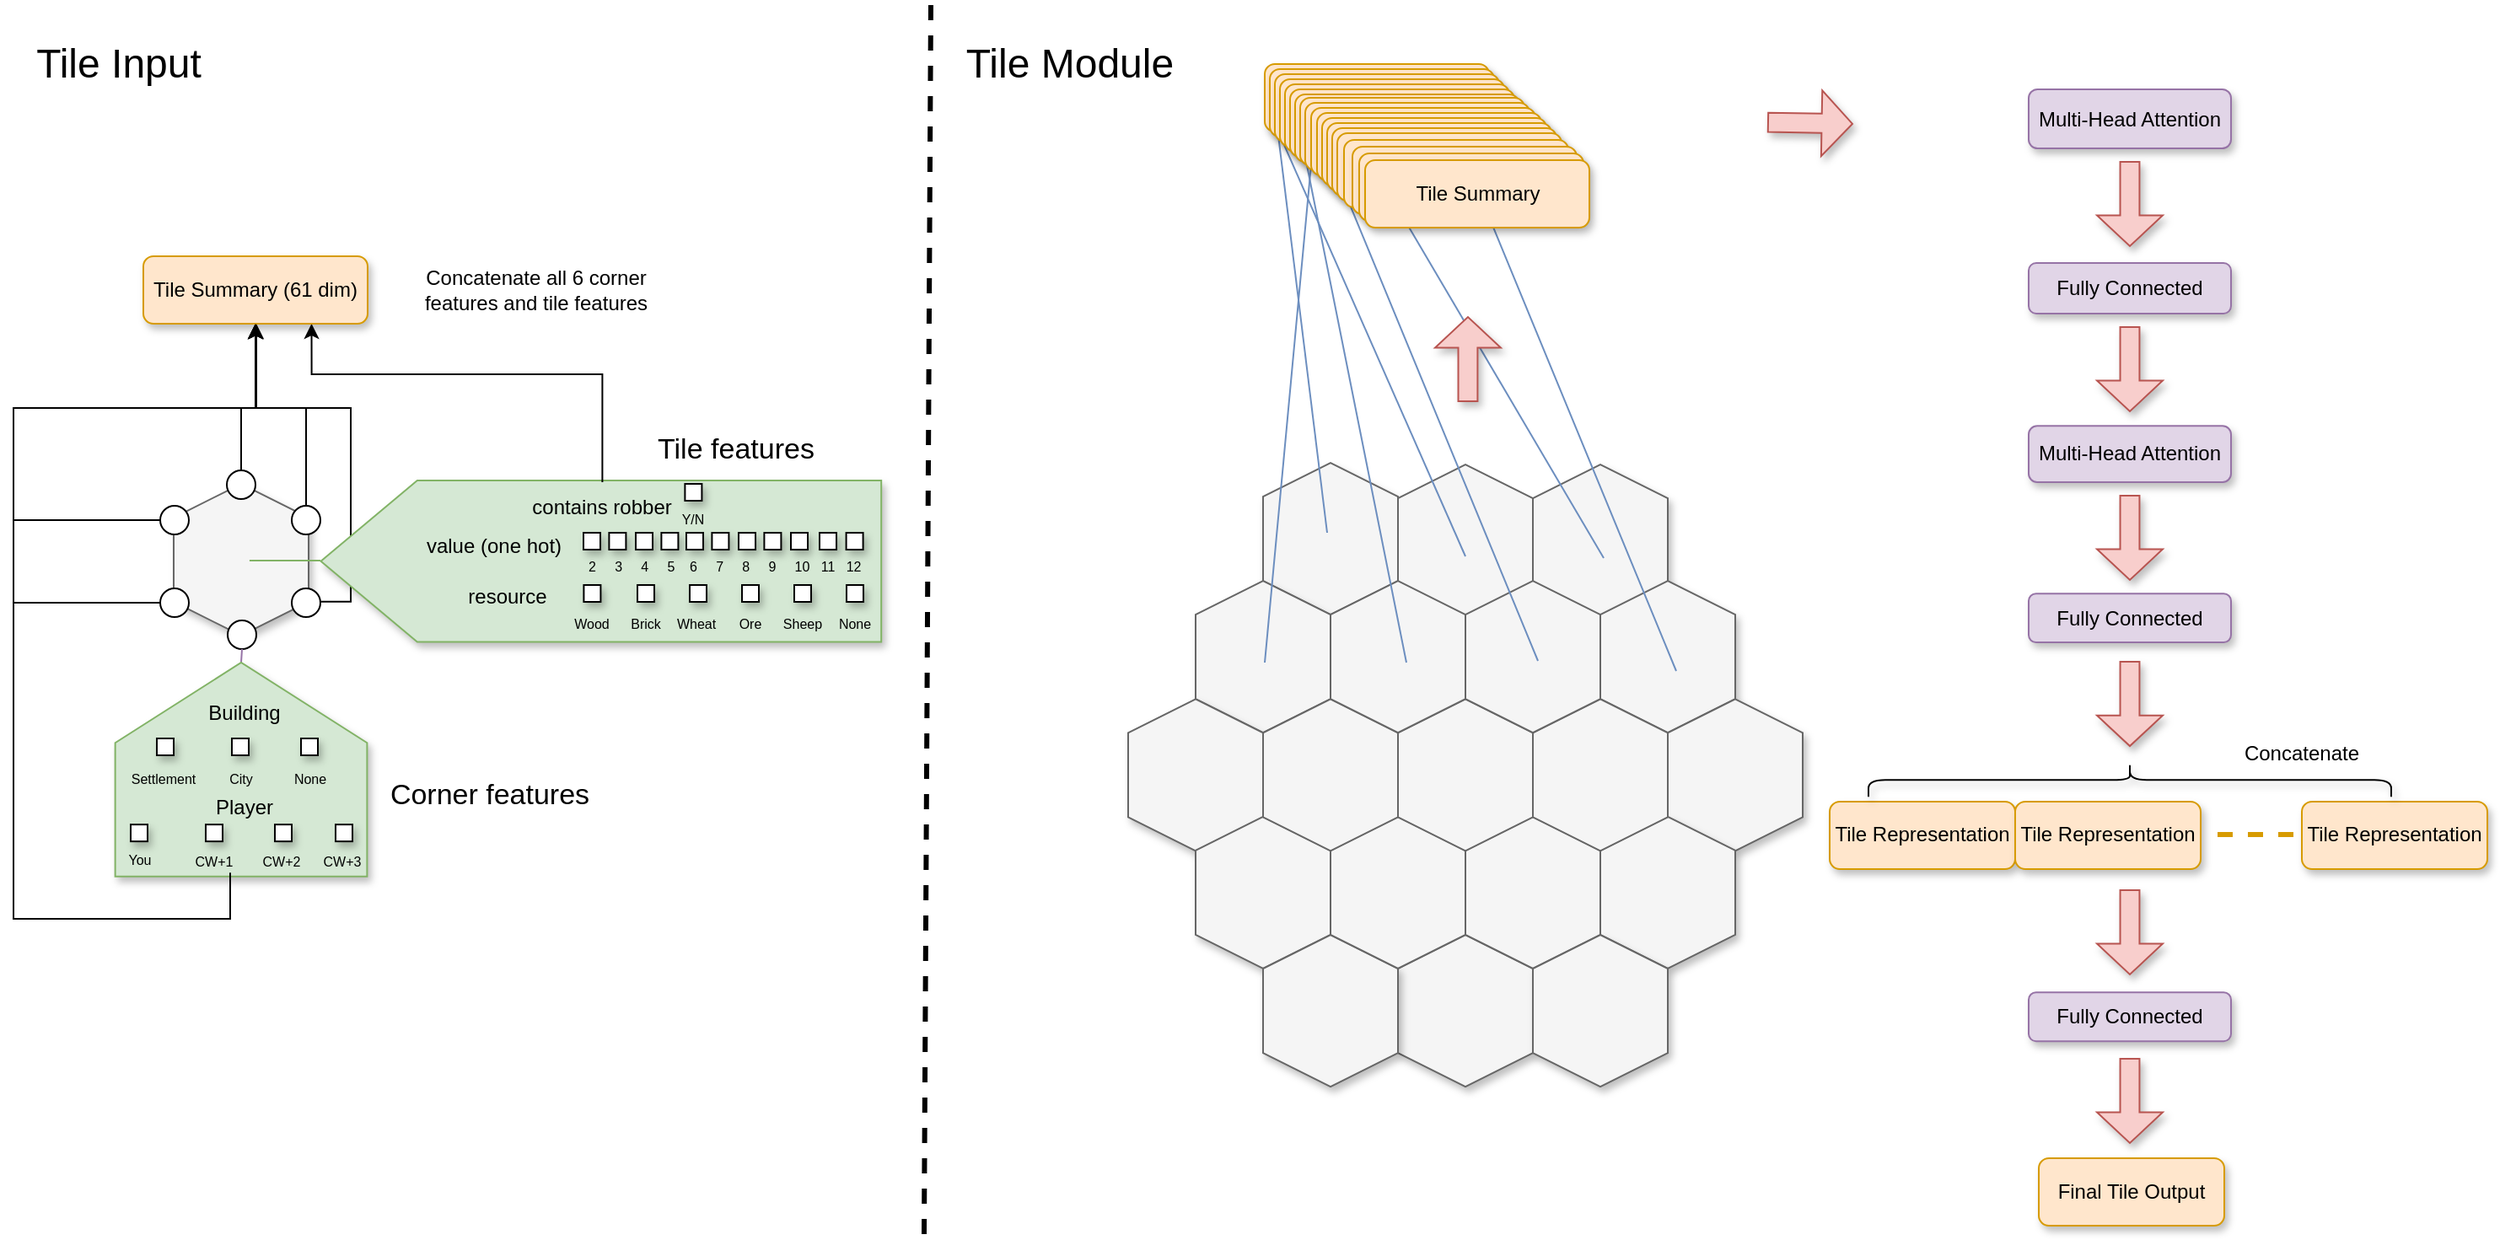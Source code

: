 <mxfile version="16.4.5" type="device"><diagram id="VR2XBW6jJdY6xLSePRTx" name="Page-1"><mxGraphModel dx="1350" dy="764" grid="1" gridSize="10" guides="1" tooltips="1" connect="1" arrows="1" fold="1" page="1" pageScale="1" pageWidth="827" pageHeight="1169" math="0" shadow="0"><root><mxCell id="0"/><mxCell id="1" parent="0"/><mxCell id="i-aapN_4ZWT7nM9p_vC6-92" value="" style="shape=hexagon;perimeter=hexagonPerimeter2;whiteSpace=wrap;html=1;fixedSize=1;rotation=90;shadow=1;fillColor=#f5f5f5;strokeColor=#666666;fontColor=#333333;" parent="1" vertex="1"><mxGeometry x="1056" y="318.57" width="90" height="80" as="geometry"/></mxCell><mxCell id="i-aapN_4ZWT7nM9p_vC6-94" value="" style="shape=hexagon;perimeter=hexagonPerimeter2;whiteSpace=wrap;html=1;fixedSize=1;rotation=90;shadow=1;fillColor=#f5f5f5;strokeColor=#666666;fontColor=#333333;" parent="1" vertex="1"><mxGeometry x="1096" y="387.57" width="90" height="80" as="geometry"/></mxCell><mxCell id="LSWhNXk4m3ExkzfVgyS7-8" value="" style="endArrow=none;html=1;rounded=0;entryX=0;entryY=0.75;entryDx=0;entryDy=0;fillColor=#dae8fc;strokeColor=#6c8ebf;" parent="1" edge="1"><mxGeometry width="50" height="50" relative="1" as="geometry"><mxPoint x="1146.0" y="436" as="sourcePoint"/><mxPoint x="1030.99" y="157" as="targetPoint"/></mxGeometry></mxCell><mxCell id="i-aapN_4ZWT7nM9p_vC6-90" value="" style="shape=hexagon;perimeter=hexagonPerimeter2;whiteSpace=wrap;html=1;fixedSize=1;rotation=90;shadow=1;fillColor=#f5f5f5;strokeColor=#666666;fontColor=#333333;" parent="1" vertex="1"><mxGeometry x="896" y="317.57" width="90" height="80" as="geometry"/></mxCell><mxCell id="i-aapN_4ZWT7nM9p_vC6-88" value="" style="shape=hexagon;perimeter=hexagonPerimeter2;whiteSpace=wrap;html=1;fixedSize=1;rotation=90;shadow=1;fillColor=#f5f5f5;strokeColor=#666666;fontColor=#333333;" parent="1" vertex="1"><mxGeometry x="856" y="387.57" width="90" height="80" as="geometry"/></mxCell><mxCell id="LSWhNXk4m3ExkzfVgyS7-5" value="" style="endArrow=none;html=1;rounded=0;entryX=0.004;entryY=0.7;entryDx=0;entryDy=0;fillColor=#dae8fc;strokeColor=#6c8ebf;entryPerimeter=0;" parent="1" target="i-aapN_4ZWT7nM9p_vC6-118" edge="1"><mxGeometry width="50" height="50" relative="1" as="geometry"><mxPoint x="902" y="431" as="sourcePoint"/><mxPoint x="778.987" y="222" as="targetPoint"/></mxGeometry></mxCell><mxCell id="i-aapN_4ZWT7nM9p_vC6-99" value="" style="shape=hexagon;perimeter=hexagonPerimeter2;whiteSpace=wrap;html=1;fixedSize=1;rotation=90;shadow=1;fillColor=#f5f5f5;strokeColor=#666666;fontColor=#333333;" parent="1" vertex="1"><mxGeometry x="816" y="457.64" width="90" height="80" as="geometry"/></mxCell><mxCell id="i-aapN_4ZWT7nM9p_vC6-102" value="" style="shape=hexagon;perimeter=hexagonPerimeter2;whiteSpace=wrap;html=1;fixedSize=1;rotation=90;shadow=1;fillColor=#f5f5f5;strokeColor=#666666;fontColor=#333333;" parent="1" vertex="1"><mxGeometry x="856" y="527.48" width="90" height="80" as="geometry"/></mxCell><mxCell id="i-aapN_4ZWT7nM9p_vC6-98" value="" style="shape=hexagon;perimeter=hexagonPerimeter2;whiteSpace=wrap;html=1;fixedSize=1;rotation=90;shadow=1;fillColor=#f5f5f5;strokeColor=#666666;fontColor=#333333;" parent="1" vertex="1"><mxGeometry x="1136" y="457.64" width="90" height="80" as="geometry"/></mxCell><mxCell id="i-aapN_4ZWT7nM9p_vC6-105" value="" style="shape=hexagon;perimeter=hexagonPerimeter2;whiteSpace=wrap;html=1;fixedSize=1;rotation=90;shadow=1;fillColor=#f5f5f5;strokeColor=#666666;fontColor=#333333;" parent="1" vertex="1"><mxGeometry x="976" y="597.57" width="90" height="80" as="geometry"/></mxCell><mxCell id="i-aapN_4ZWT7nM9p_vC6-104" value="" style="shape=hexagon;perimeter=hexagonPerimeter2;whiteSpace=wrap;html=1;fixedSize=1;rotation=90;shadow=1;fillColor=#f5f5f5;strokeColor=#666666;fontColor=#333333;" parent="1" vertex="1"><mxGeometry x="896" y="597.57" width="90" height="80" as="geometry"/></mxCell><mxCell id="i-aapN_4ZWT7nM9p_vC6-91" value="" style="shape=hexagon;perimeter=hexagonPerimeter2;whiteSpace=wrap;html=1;fixedSize=1;rotation=90;shadow=0;fillColor=#f5f5f5;strokeColor=#666666;fontColor=#333333;" parent="1" vertex="1"><mxGeometry x="976" y="318.57" width="90" height="80" as="geometry"/></mxCell><mxCell id="LSWhNXk4m3ExkzfVgyS7-4" value="" style="endArrow=none;html=1;rounded=0;entryX=0.139;entryY=0.675;entryDx=0;entryDy=0;fillColor=#dae8fc;strokeColor=#6c8ebf;entryPerimeter=0;" parent="1" target="i-aapN_4ZWT7nM9p_vC6-107" edge="1"><mxGeometry width="50" height="50" relative="1" as="geometry"><mxPoint x="1103" y="369" as="sourcePoint"/><mxPoint x="1072" y="117" as="targetPoint"/></mxGeometry></mxCell><mxCell id="i-aapN_4ZWT7nM9p_vC6-100" value="" style="shape=hexagon;perimeter=hexagonPerimeter2;whiteSpace=wrap;html=1;fixedSize=1;rotation=90;shadow=1;fillColor=#f5f5f5;strokeColor=#666666;fontColor=#333333;" parent="1" vertex="1"><mxGeometry x="1096" y="527.48" width="90" height="80" as="geometry"/></mxCell><mxCell id="i-aapN_4ZWT7nM9p_vC6-101" value="" style="shape=hexagon;perimeter=hexagonPerimeter2;whiteSpace=wrap;html=1;fixedSize=1;rotation=90;shadow=0;fillColor=#f5f5f5;strokeColor=#666666;fontColor=#333333;" parent="1" vertex="1"><mxGeometry x="1016" y="527.48" width="90" height="80" as="geometry"/></mxCell><mxCell id="i-aapN_4ZWT7nM9p_vC6-103" value="" style="shape=hexagon;perimeter=hexagonPerimeter2;whiteSpace=wrap;html=1;fixedSize=1;rotation=90;shadow=0;fillColor=#f5f5f5;strokeColor=#666666;fontColor=#333333;" parent="1" vertex="1"><mxGeometry x="936" y="527.48" width="90" height="80" as="geometry"/></mxCell><mxCell id="i-aapN_4ZWT7nM9p_vC6-97" value="" style="shape=hexagon;perimeter=hexagonPerimeter2;whiteSpace=wrap;html=1;fixedSize=1;rotation=90;shadow=0;fillColor=#f5f5f5;strokeColor=#666666;fontColor=#333333;" parent="1" vertex="1"><mxGeometry x="1056" y="457.64" width="90" height="80" as="geometry"/></mxCell><mxCell id="i-aapN_4ZWT7nM9p_vC6-96" value="" style="shape=hexagon;perimeter=hexagonPerimeter2;whiteSpace=wrap;html=1;fixedSize=1;rotation=90;shadow=0;fillColor=#f5f5f5;strokeColor=#666666;fontColor=#333333;" parent="1" vertex="1"><mxGeometry x="976" y="457.64" width="90" height="80" as="geometry"/></mxCell><mxCell id="i-aapN_4ZWT7nM9p_vC6-95" value="" style="shape=hexagon;perimeter=hexagonPerimeter2;whiteSpace=wrap;html=1;fixedSize=1;rotation=90;shadow=0;fillColor=#f5f5f5;strokeColor=#666666;fontColor=#333333;" parent="1" vertex="1"><mxGeometry x="896" y="457.64" width="90" height="80" as="geometry"/></mxCell><mxCell id="i-aapN_4ZWT7nM9p_vC6-93" value="" style="shape=hexagon;perimeter=hexagonPerimeter2;whiteSpace=wrap;html=1;fixedSize=1;rotation=90;shadow=0;fillColor=#f5f5f5;strokeColor=#666666;fontColor=#333333;" parent="1" vertex="1"><mxGeometry x="1016" y="387.57" width="90" height="80" as="geometry"/></mxCell><mxCell id="i-aapN_4ZWT7nM9p_vC6-85" style="edgeStyle=orthogonalEdgeStyle;rounded=0;orthogonalLoop=1;jettySize=auto;html=1;exitX=0.75;exitY=1;exitDx=0;exitDy=0;entryX=0.5;entryY=1;entryDx=0;entryDy=0;fontSize=12;endArrow=classic;endFill=1;strokeWidth=1;" parent="1" source="i-aapN_4ZWT7nM9p_vC6-9" target="i-aapN_4ZWT7nM9p_vC6-43" edge="1"><mxGeometry relative="1" as="geometry"><Array as="points"><mxPoint x="360" y="395"/><mxPoint x="360" y="280"/><mxPoint x="304" y="280"/></Array></mxGeometry></mxCell><mxCell id="i-aapN_4ZWT7nM9p_vC6-9" value="" style="shape=offPageConnector;whiteSpace=wrap;html=1;shadow=1;rotation=90;size=0.172;fillColor=#d5e8d4;strokeColor=#82b366;" parent="1" vertex="1"><mxGeometry x="460.53" y="204.74" width="95.8" height="332.33" as="geometry"/></mxCell><mxCell id="i-aapN_4ZWT7nM9p_vC6-1" value="" style="shape=hexagon;perimeter=hexagonPerimeter2;whiteSpace=wrap;html=1;fixedSize=1;rotation=90;shadow=1;fillColor=#f5f5f5;strokeColor=#666666;fontColor=#333333;" parent="1" vertex="1"><mxGeometry x="250" y="330" width="90" height="80" as="geometry"/></mxCell><mxCell id="i-aapN_4ZWT7nM9p_vC6-3" value="" style="ellipse;whiteSpace=wrap;html=1;aspect=fixed;" parent="1" vertex="1"><mxGeometry x="287" y="406" width="17" height="17" as="geometry"/></mxCell><mxCell id="i-aapN_4ZWT7nM9p_vC6-4" value="" style="ellipse;whiteSpace=wrap;html=1;aspect=fixed;" parent="1" vertex="1"><mxGeometry x="325" y="387" width="17" height="17" as="geometry"/></mxCell><mxCell id="i-aapN_4ZWT7nM9p_vC6-84" style="edgeStyle=orthogonalEdgeStyle;rounded=0;orthogonalLoop=1;jettySize=auto;html=1;exitX=0.5;exitY=0;exitDx=0;exitDy=0;entryX=0.5;entryY=1;entryDx=0;entryDy=0;fontSize=12;endArrow=classic;endFill=1;strokeWidth=1;" parent="1" source="i-aapN_4ZWT7nM9p_vC6-5" target="i-aapN_4ZWT7nM9p_vC6-43" edge="1"><mxGeometry relative="1" as="geometry"><Array as="points"><mxPoint x="334" y="280"/><mxPoint x="304" y="280"/></Array></mxGeometry></mxCell><mxCell id="i-aapN_4ZWT7nM9p_vC6-5" value="" style="ellipse;whiteSpace=wrap;html=1;aspect=fixed;" parent="1" vertex="1"><mxGeometry x="325" y="338" width="17" height="17" as="geometry"/></mxCell><mxCell id="i-aapN_4ZWT7nM9p_vC6-81" style="edgeStyle=orthogonalEdgeStyle;rounded=0;orthogonalLoop=1;jettySize=auto;html=1;exitX=0;exitY=0.5;exitDx=0;exitDy=0;entryX=0.5;entryY=1;entryDx=0;entryDy=0;fontSize=12;endArrow=classic;endFill=1;strokeWidth=1;" parent="1" source="i-aapN_4ZWT7nM9p_vC6-6" target="i-aapN_4ZWT7nM9p_vC6-43" edge="1"><mxGeometry relative="1" as="geometry"><Array as="points"><mxPoint x="160" y="395"/><mxPoint x="160" y="280"/><mxPoint x="304" y="280"/></Array></mxGeometry></mxCell><mxCell id="i-aapN_4ZWT7nM9p_vC6-6" value="" style="ellipse;whiteSpace=wrap;html=1;aspect=fixed;" parent="1" vertex="1"><mxGeometry x="247" y="387" width="17" height="17" as="geometry"/></mxCell><mxCell id="i-aapN_4ZWT7nM9p_vC6-82" style="edgeStyle=orthogonalEdgeStyle;rounded=0;orthogonalLoop=1;jettySize=auto;html=1;exitX=0;exitY=0.5;exitDx=0;exitDy=0;entryX=0.5;entryY=1;entryDx=0;entryDy=0;fontSize=12;endArrow=classic;endFill=1;strokeWidth=1;" parent="1" source="i-aapN_4ZWT7nM9p_vC6-7" target="i-aapN_4ZWT7nM9p_vC6-43" edge="1"><mxGeometry relative="1" as="geometry"><Array as="points"><mxPoint x="160" y="347"/><mxPoint x="160" y="280"/><mxPoint x="304" y="280"/></Array></mxGeometry></mxCell><mxCell id="i-aapN_4ZWT7nM9p_vC6-7" value="" style="ellipse;whiteSpace=wrap;html=1;aspect=fixed;" parent="1" vertex="1"><mxGeometry x="247" y="338" width="17" height="17" as="geometry"/></mxCell><mxCell id="i-aapN_4ZWT7nM9p_vC6-83" style="edgeStyle=orthogonalEdgeStyle;rounded=0;orthogonalLoop=1;jettySize=auto;html=1;exitX=0.5;exitY=0;exitDx=0;exitDy=0;fontSize=12;endArrow=classic;endFill=1;strokeWidth=1;" parent="1" source="i-aapN_4ZWT7nM9p_vC6-8" target="i-aapN_4ZWT7nM9p_vC6-43" edge="1"><mxGeometry relative="1" as="geometry"><Array as="points"><mxPoint x="295" y="280"/><mxPoint x="304" y="280"/></Array></mxGeometry></mxCell><mxCell id="i-aapN_4ZWT7nM9p_vC6-8" value="" style="ellipse;whiteSpace=wrap;html=1;aspect=fixed;" parent="1" vertex="1"><mxGeometry x="286.5" y="317" width="17" height="17" as="geometry"/></mxCell><mxCell id="i-aapN_4ZWT7nM9p_vC6-11" value="" style="endArrow=none;html=1;rounded=0;exitX=0.506;exitY=0.438;exitDx=0;exitDy=0;exitPerimeter=0;fillColor=#d5e8d4;strokeColor=#82b366;" parent="1" source="i-aapN_4ZWT7nM9p_vC6-1" edge="1"><mxGeometry width="50" height="50" relative="1" as="geometry"><mxPoint x="292" y="420.5" as="sourcePoint"/><mxPoint x="342" y="370.5" as="targetPoint"/></mxGeometry></mxCell><mxCell id="i-aapN_4ZWT7nM9p_vC6-87" style="edgeStyle=orthogonalEdgeStyle;rounded=0;orthogonalLoop=1;jettySize=auto;html=1;exitX=0.5;exitY=0;exitDx=0;exitDy=0;entryX=0.75;entryY=1;entryDx=0;entryDy=0;fontSize=12;endArrow=classic;endFill=1;strokeWidth=1;" parent="1" source="i-aapN_4ZWT7nM9p_vC6-12" target="i-aapN_4ZWT7nM9p_vC6-43" edge="1"><mxGeometry relative="1" as="geometry"><Array as="points"><mxPoint x="509" y="260"/><mxPoint x="337" y="260"/></Array></mxGeometry></mxCell><mxCell id="i-aapN_4ZWT7nM9p_vC6-12" value="contains robber" style="text;html=1;strokeColor=none;fillColor=none;align=center;verticalAlign=middle;whiteSpace=wrap;rounded=0;shadow=1;" parent="1" vertex="1"><mxGeometry x="464.2" y="324.01" width="90" height="30" as="geometry"/></mxCell><mxCell id="i-aapN_4ZWT7nM9p_vC6-13" value="" style="rounded=0;whiteSpace=wrap;html=1;shadow=1;" parent="1" vertex="1"><mxGeometry x="558.2" y="325" width="10" height="10" as="geometry"/></mxCell><mxCell id="i-aapN_4ZWT7nM9p_vC6-14" value="&lt;font style=&quot;font-size: 8px&quot;&gt;Y/N&lt;/font&gt;" style="text;html=1;strokeColor=none;fillColor=none;align=center;verticalAlign=middle;whiteSpace=wrap;rounded=0;shadow=1;" parent="1" vertex="1"><mxGeometry x="533.2" y="330" width="60" height="30" as="geometry"/></mxCell><mxCell id="i-aapN_4ZWT7nM9p_vC6-17" value="value (one hot)" style="text;html=1;strokeColor=none;fillColor=none;align=center;verticalAlign=middle;whiteSpace=wrap;rounded=0;shadow=1;" parent="1" vertex="1"><mxGeometry x="400" y="347" width="90" height="30" as="geometry"/></mxCell><mxCell id="i-aapN_4ZWT7nM9p_vC6-18" value="" style="rounded=0;whiteSpace=wrap;html=1;shadow=1;" parent="1" vertex="1"><mxGeometry x="498.0" y="354" width="10" height="10" as="geometry"/></mxCell><mxCell id="i-aapN_4ZWT7nM9p_vC6-19" value="" style="rounded=0;whiteSpace=wrap;html=1;shadow=1;" parent="1" vertex="1"><mxGeometry x="513.2" y="354" width="10" height="10" as="geometry"/></mxCell><mxCell id="i-aapN_4ZWT7nM9p_vC6-20" value="" style="rounded=0;whiteSpace=wrap;html=1;shadow=1;" parent="1" vertex="1"><mxGeometry x="529" y="354" width="10" height="10" as="geometry"/></mxCell><mxCell id="i-aapN_4ZWT7nM9p_vC6-21" value="" style="rounded=0;whiteSpace=wrap;html=1;shadow=1;" parent="1" vertex="1"><mxGeometry x="544.2" y="354" width="10" height="10" as="geometry"/></mxCell><mxCell id="i-aapN_4ZWT7nM9p_vC6-22" value="" style="rounded=0;whiteSpace=wrap;html=1;shadow=1;" parent="1" vertex="1"><mxGeometry x="559" y="354.01" width="10" height="10" as="geometry"/></mxCell><mxCell id="i-aapN_4ZWT7nM9p_vC6-23" value="" style="rounded=0;whiteSpace=wrap;html=1;shadow=1;" parent="1" vertex="1"><mxGeometry x="574.2" y="354.01" width="10" height="10" as="geometry"/></mxCell><mxCell id="i-aapN_4ZWT7nM9p_vC6-24" value="" style="rounded=0;whiteSpace=wrap;html=1;shadow=1;" parent="1" vertex="1"><mxGeometry x="590" y="354.01" width="10" height="10" as="geometry"/></mxCell><mxCell id="i-aapN_4ZWT7nM9p_vC6-25" value="" style="rounded=0;whiteSpace=wrap;html=1;shadow=1;" parent="1" vertex="1"><mxGeometry x="605.2" y="354.01" width="10" height="10" as="geometry"/></mxCell><mxCell id="i-aapN_4ZWT7nM9p_vC6-26" value="" style="rounded=0;whiteSpace=wrap;html=1;shadow=1;" parent="1" vertex="1"><mxGeometry x="621" y="354.01" width="10" height="10" as="geometry"/></mxCell><mxCell id="i-aapN_4ZWT7nM9p_vC6-27" value="" style="rounded=0;whiteSpace=wrap;html=1;shadow=1;" parent="1" vertex="1"><mxGeometry x="653.8" y="354.01" width="10" height="10" as="geometry"/></mxCell><mxCell id="i-aapN_4ZWT7nM9p_vC6-28" value="" style="rounded=0;whiteSpace=wrap;html=1;shadow=1;" parent="1" vertex="1"><mxGeometry x="638" y="354.01" width="10" height="10" as="geometry"/></mxCell><mxCell id="i-aapN_4ZWT7nM9p_vC6-29" value="&lt;div style=&quot;font-size: 8px&quot; align=&quot;left&quot;&gt;&lt;font style=&quot;font-size: 8px&quot;&gt;2&lt;/font&gt; &amp;nbsp;&amp;nbsp;&amp;nbsp; 3&amp;nbsp;&amp;nbsp;&amp;nbsp;&amp;nbsp; 4&amp;nbsp;&amp;nbsp;&amp;nbsp;&amp;nbsp; 5&amp;nbsp;&amp;nbsp;&amp;nbsp; 6&amp;nbsp;&amp;nbsp;&amp;nbsp;&amp;nbsp; 7&amp;nbsp;&amp;nbsp;&amp;nbsp;&amp;nbsp; 8&amp;nbsp;&amp;nbsp;&amp;nbsp;&amp;nbsp; 9&amp;nbsp;&amp;nbsp;&amp;nbsp;&amp;nbsp; 10&amp;nbsp;&amp;nbsp; 11&amp;nbsp;&amp;nbsp; 12&lt;br&gt;&lt;/div&gt;" style="text;html=1;strokeColor=none;fillColor=none;align=left;verticalAlign=middle;whiteSpace=wrap;rounded=0;shadow=1;" parent="1" vertex="1"><mxGeometry x="499" y="359" width="211" height="30" as="geometry"/></mxCell><mxCell id="i-aapN_4ZWT7nM9p_vC6-30" value="resource" style="text;html=1;strokeColor=none;fillColor=none;align=center;verticalAlign=middle;whiteSpace=wrap;rounded=0;shadow=1;" parent="1" vertex="1"><mxGeometry x="408" y="377" width="90" height="30" as="geometry"/></mxCell><mxCell id="i-aapN_4ZWT7nM9p_vC6-31" value="" style="rounded=0;whiteSpace=wrap;html=1;shadow=1;" parent="1" vertex="1"><mxGeometry x="498.2" y="385" width="10" height="10" as="geometry"/></mxCell><mxCell id="i-aapN_4ZWT7nM9p_vC6-32" value="" style="rounded=0;whiteSpace=wrap;html=1;shadow=1;" parent="1" vertex="1"><mxGeometry x="530" y="385" width="10" height="10" as="geometry"/></mxCell><mxCell id="i-aapN_4ZWT7nM9p_vC6-33" value="" style="rounded=0;whiteSpace=wrap;html=1;shadow=1;" parent="1" vertex="1"><mxGeometry x="561" y="385" width="10" height="10" as="geometry"/></mxCell><mxCell id="i-aapN_4ZWT7nM9p_vC6-34" value="" style="rounded=0;whiteSpace=wrap;html=1;shadow=1;" parent="1" vertex="1"><mxGeometry x="592" y="385" width="10" height="10" as="geometry"/></mxCell><mxCell id="i-aapN_4ZWT7nM9p_vC6-35" value="" style="rounded=0;whiteSpace=wrap;html=1;shadow=1;" parent="1" vertex="1"><mxGeometry x="623" y="385" width="10" height="10" as="geometry"/></mxCell><mxCell id="i-aapN_4ZWT7nM9p_vC6-36" value="" style="rounded=0;whiteSpace=wrap;html=1;shadow=1;" parent="1" vertex="1"><mxGeometry x="654" y="385" width="10" height="10" as="geometry"/></mxCell><mxCell id="i-aapN_4ZWT7nM9p_vC6-37" value="&lt;font style=&quot;font-size: 8px&quot;&gt;Wood&lt;/font&gt;" style="text;html=1;strokeColor=none;fillColor=none;align=center;verticalAlign=middle;whiteSpace=wrap;rounded=0;shadow=1;" parent="1" vertex="1"><mxGeometry x="473.2" y="392" width="60" height="30" as="geometry"/></mxCell><mxCell id="i-aapN_4ZWT7nM9p_vC6-38" value="&lt;font style=&quot;font-size: 8px&quot;&gt;Brick&lt;/font&gt;" style="text;html=1;strokeColor=none;fillColor=none;align=center;verticalAlign=middle;whiteSpace=wrap;rounded=0;shadow=1;" parent="1" vertex="1"><mxGeometry x="505.2" y="392" width="60" height="30" as="geometry"/></mxCell><mxCell id="i-aapN_4ZWT7nM9p_vC6-39" value="&lt;font style=&quot;font-size: 8px&quot;&gt;Wheat&lt;/font&gt;" style="text;html=1;strokeColor=none;fillColor=none;align=center;verticalAlign=middle;whiteSpace=wrap;rounded=0;shadow=1;" parent="1" vertex="1"><mxGeometry x="535.2" y="392" width="60" height="30" as="geometry"/></mxCell><mxCell id="i-aapN_4ZWT7nM9p_vC6-40" value="&lt;font style=&quot;font-size: 8px&quot;&gt;Ore&lt;/font&gt;" style="text;html=1;strokeColor=none;fillColor=none;align=center;verticalAlign=middle;whiteSpace=wrap;rounded=0;shadow=1;" parent="1" vertex="1"><mxGeometry x="567.2" y="392" width="60" height="30" as="geometry"/></mxCell><mxCell id="i-aapN_4ZWT7nM9p_vC6-41" value="&lt;font style=&quot;font-size: 8px&quot;&gt;Sheep&lt;/font&gt;" style="text;html=1;strokeColor=none;fillColor=none;align=center;verticalAlign=middle;whiteSpace=wrap;rounded=0;shadow=1;" parent="1" vertex="1"><mxGeometry x="598" y="392" width="60" height="30" as="geometry"/></mxCell><mxCell id="i-aapN_4ZWT7nM9p_vC6-42" value="&lt;font style=&quot;font-size: 8px&quot;&gt;None&lt;/font&gt;" style="text;html=1;strokeColor=none;fillColor=none;align=center;verticalAlign=middle;whiteSpace=wrap;rounded=0;shadow=1;" parent="1" vertex="1"><mxGeometry x="629" y="392" width="60" height="30" as="geometry"/></mxCell><mxCell id="i-aapN_4ZWT7nM9p_vC6-43" value="&lt;font style=&quot;font-size: 12px&quot;&gt;Tile Summary&lt;/font&gt;&lt;font style=&quot;font-size: 12px&quot;&gt; (61 dim)&lt;/font&gt;" style="rounded=1;whiteSpace=wrap;html=1;shadow=1;fontSize=8;fillColor=#ffe6cc;strokeColor=#d79b00;" parent="1" vertex="1"><mxGeometry x="237" y="190" width="133" height="40" as="geometry"/></mxCell><mxCell id="i-aapN_4ZWT7nM9p_vC6-70" style="edgeStyle=orthogonalEdgeStyle;rounded=0;orthogonalLoop=1;jettySize=auto;html=1;exitX=0.5;exitY=1;exitDx=0;exitDy=0;entryX=0.5;entryY=1;entryDx=0;entryDy=0;fontSize=8;strokeWidth=1;endArrow=none;endFill=0;fillColor=#e1d5e7;strokeColor=#9673a6;" parent="1" source="i-aapN_4ZWT7nM9p_vC6-62" target="i-aapN_4ZWT7nM9p_vC6-3" edge="1"><mxGeometry relative="1" as="geometry"/></mxCell><mxCell id="i-aapN_4ZWT7nM9p_vC6-62" value="" style="shape=offPageConnector;whiteSpace=wrap;html=1;shadow=1;fontSize=12;rotation=-180;fillColor=#d5e8d4;strokeColor=#82b366;" parent="1" vertex="1"><mxGeometry x="220.32" y="431" width="149.37" height="126.91" as="geometry"/></mxCell><mxCell id="i-aapN_4ZWT7nM9p_vC6-63" value="Building" style="text;html=1;strokeColor=none;fillColor=none;align=center;verticalAlign=middle;whiteSpace=wrap;rounded=0;shadow=1;" parent="1" vertex="1"><mxGeometry x="252" y="446" width="90" height="30" as="geometry"/></mxCell><mxCell id="i-aapN_4ZWT7nM9p_vC6-64" value="" style="rounded=0;whiteSpace=wrap;html=1;shadow=1;" parent="1" vertex="1"><mxGeometry x="245.0" y="476" width="10" height="10" as="geometry"/></mxCell><mxCell id="i-aapN_4ZWT7nM9p_vC6-65" value="" style="rounded=0;whiteSpace=wrap;html=1;shadow=1;" parent="1" vertex="1"><mxGeometry x="289.5" y="476" width="10" height="10" as="geometry"/></mxCell><mxCell id="i-aapN_4ZWT7nM9p_vC6-66" value="" style="rounded=0;whiteSpace=wrap;html=1;shadow=1;" parent="1" vertex="1"><mxGeometry x="330.5" y="476" width="10" height="10" as="geometry"/></mxCell><mxCell id="i-aapN_4ZWT7nM9p_vC6-67" value="&lt;font style=&quot;font-size: 8px&quot;&gt;None&lt;/font&gt;" style="text;html=1;strokeColor=none;fillColor=none;align=center;verticalAlign=middle;whiteSpace=wrap;rounded=0;shadow=1;" parent="1" vertex="1"><mxGeometry x="305.5" y="484" width="60" height="30" as="geometry"/></mxCell><mxCell id="i-aapN_4ZWT7nM9p_vC6-68" value="&lt;font style=&quot;font-size: 8px&quot;&gt;Settlement&lt;/font&gt;" style="text;html=1;strokeColor=none;fillColor=none;align=center;verticalAlign=middle;whiteSpace=wrap;rounded=0;shadow=1;" parent="1" vertex="1"><mxGeometry x="219" y="484" width="60" height="30" as="geometry"/></mxCell><mxCell id="i-aapN_4ZWT7nM9p_vC6-69" value="&lt;font style=&quot;font-size: 8px&quot;&gt;City&lt;/font&gt;" style="text;html=1;strokeColor=none;fillColor=none;align=center;verticalAlign=middle;whiteSpace=wrap;rounded=0;shadow=1;" parent="1" vertex="1"><mxGeometry x="274" y="484" width="41.5" height="30" as="geometry"/></mxCell><mxCell id="i-aapN_4ZWT7nM9p_vC6-71" value="Player" style="text;html=1;strokeColor=none;fillColor=none;align=center;verticalAlign=middle;whiteSpace=wrap;rounded=0;shadow=1;" parent="1" vertex="1"><mxGeometry x="252" y="502.07" width="90" height="30" as="geometry"/></mxCell><mxCell id="i-aapN_4ZWT7nM9p_vC6-72" value="" style="rounded=0;whiteSpace=wrap;html=1;shadow=1;" parent="1" vertex="1"><mxGeometry x="229.5" y="527.07" width="10" height="10" as="geometry"/></mxCell><mxCell id="i-aapN_4ZWT7nM9p_vC6-73" value="" style="rounded=0;whiteSpace=wrap;html=1;shadow=1;" parent="1" vertex="1"><mxGeometry x="274.0" y="527.07" width="10" height="10" as="geometry"/></mxCell><mxCell id="i-aapN_4ZWT7nM9p_vC6-74" value="" style="rounded=0;whiteSpace=wrap;html=1;shadow=1;" parent="1" vertex="1"><mxGeometry x="315.0" y="527.07" width="10" height="10" as="geometry"/></mxCell><mxCell id="i-aapN_4ZWT7nM9p_vC6-75" value="" style="rounded=0;whiteSpace=wrap;html=1;shadow=1;" parent="1" vertex="1"><mxGeometry x="351.0" y="527.07" width="10" height="10" as="geometry"/></mxCell><mxCell id="i-aapN_4ZWT7nM9p_vC6-76" value="&lt;font style=&quot;font-size: 8px&quot;&gt;You&lt;/font&gt;" style="text;html=1;strokeColor=none;fillColor=none;align=center;verticalAlign=middle;whiteSpace=wrap;rounded=0;shadow=1;" parent="1" vertex="1"><mxGeometry x="204.5" y="532.07" width="60" height="30" as="geometry"/></mxCell><mxCell id="i-aapN_4ZWT7nM9p_vC6-77" value="&lt;font style=&quot;font-size: 8px&quot;&gt;CW+1&lt;/font&gt;" style="text;html=1;strokeColor=none;fillColor=none;align=center;verticalAlign=middle;whiteSpace=wrap;rounded=0;shadow=1;" parent="1" vertex="1"><mxGeometry x="249" y="539.61" width="60" height="16.93" as="geometry"/></mxCell><mxCell id="i-aapN_4ZWT7nM9p_vC6-80" style="edgeStyle=orthogonalEdgeStyle;rounded=0;orthogonalLoop=1;jettySize=auto;html=1;entryX=0.5;entryY=1;entryDx=0;entryDy=0;fontSize=12;endArrow=classic;endFill=1;strokeWidth=1;exitX=0;exitY=0.75;exitDx=0;exitDy=0;" parent="1" source="i-aapN_4ZWT7nM9p_vC6-78" target="i-aapN_4ZWT7nM9p_vC6-43" edge="1"><mxGeometry relative="1" as="geometry"><mxPoint x="288" y="560" as="sourcePoint"/><Array as="points"><mxPoint x="288" y="583"/><mxPoint x="160" y="583"/><mxPoint x="160" y="280"/><mxPoint x="304" y="280"/></Array></mxGeometry></mxCell><mxCell id="i-aapN_4ZWT7nM9p_vC6-78" value="&lt;font style=&quot;font-size: 8px&quot;&gt;CW+2&lt;/font&gt;" style="text;html=1;strokeColor=none;fillColor=none;align=center;verticalAlign=middle;whiteSpace=wrap;rounded=0;shadow=1;" parent="1" vertex="1"><mxGeometry x="288.5" y="533.07" width="60" height="30" as="geometry"/></mxCell><mxCell id="i-aapN_4ZWT7nM9p_vC6-79" value="&lt;font style=&quot;font-size: 8px&quot;&gt;CW+3&lt;/font&gt;" style="text;html=1;strokeColor=none;fillColor=none;align=center;verticalAlign=middle;whiteSpace=wrap;rounded=0;shadow=1;" parent="1" vertex="1"><mxGeometry x="325" y="533.07" width="60" height="30" as="geometry"/></mxCell><mxCell id="i-aapN_4ZWT7nM9p_vC6-86" value="Concatenate all 6 corner features and tile features" style="text;html=1;strokeColor=none;fillColor=none;align=center;verticalAlign=middle;whiteSpace=wrap;rounded=0;shadow=1;" parent="1" vertex="1"><mxGeometry x="400" y="195" width="140" height="30" as="geometry"/></mxCell><mxCell id="i-aapN_4ZWT7nM9p_vC6-89" value="" style="shape=hexagon;perimeter=hexagonPerimeter2;whiteSpace=wrap;html=1;fixedSize=1;rotation=90;shadow=0;fillColor=#f5f5f5;strokeColor=#666666;fontColor=#333333;" parent="1" vertex="1"><mxGeometry x="936" y="387.57" width="90" height="80" as="geometry"/></mxCell><mxCell id="i-aapN_4ZWT7nM9p_vC6-108" value="" style="shape=singleArrow;direction=north;whiteSpace=wrap;html=1;shadow=1;fontSize=12;arrowWidth=0.294;arrowSize=0.364;fillColor=#f8cecc;strokeColor=#b85450;" parent="1" vertex="1"><mxGeometry x="1003" y="226" width="38.96" height="50" as="geometry"/></mxCell><mxCell id="i-aapN_4ZWT7nM9p_vC6-129" value="Multi-Head Attention" style="rounded=1;whiteSpace=wrap;html=1;shadow=1;fontSize=12;fillColor=#e1d5e7;strokeColor=#9673a6;" parent="1" vertex="1"><mxGeometry x="1355" y="91" width="120" height="35" as="geometry"/></mxCell><mxCell id="i-aapN_4ZWT7nM9p_vC6-131" value="Fully Connected" style="rounded=1;whiteSpace=wrap;html=1;shadow=1;fontSize=12;fillColor=#e1d5e7;strokeColor=#9673a6;" parent="1" vertex="1"><mxGeometry x="1355" y="194" width="120" height="30" as="geometry"/></mxCell><mxCell id="i-aapN_4ZWT7nM9p_vC6-132" style="edgeStyle=orthogonalEdgeStyle;rounded=0;orthogonalLoop=1;jettySize=auto;html=1;exitX=0.5;exitY=1;exitDx=0;exitDy=0;fontSize=12;endArrow=classic;endFill=1;strokeWidth=1;" parent="1" source="i-aapN_4ZWT7nM9p_vC6-131" target="i-aapN_4ZWT7nM9p_vC6-131" edge="1"><mxGeometry relative="1" as="geometry"/></mxCell><mxCell id="i-aapN_4ZWT7nM9p_vC6-134" value="Multi-Head Attention" style="rounded=1;whiteSpace=wrap;html=1;shadow=1;fontSize=12;fillColor=#e1d5e7;strokeColor=#9673a6;" parent="1" vertex="1"><mxGeometry x="1355" y="290.64" width="120" height="33.36" as="geometry"/></mxCell><mxCell id="i-aapN_4ZWT7nM9p_vC6-136" value="Fully Connected" style="rounded=1;whiteSpace=wrap;html=1;shadow=1;fontSize=12;fillColor=#e1d5e7;strokeColor=#9673a6;" parent="1" vertex="1"><mxGeometry x="1355" y="390.07" width="120" height="28.93" as="geometry"/></mxCell><mxCell id="i-aapN_4ZWT7nM9p_vC6-138" value="" style="shape=singleArrow;direction=north;whiteSpace=wrap;html=1;shadow=1;fontSize=12;arrowWidth=0.294;arrowSize=0.364;fillColor=#f8cecc;strokeColor=#b85450;rotation=91;" parent="1" vertex="1"><mxGeometry x="1206" y="86" width="38.96" height="50" as="geometry"/></mxCell><mxCell id="i-aapN_4ZWT7nM9p_vC6-139" value="" style="shape=singleArrow;direction=north;whiteSpace=wrap;html=1;shadow=1;fontSize=12;arrowWidth=0.294;arrowSize=0.364;fillColor=#f8cecc;strokeColor=#b85450;rotation=-180;" parent="1" vertex="1"><mxGeometry x="1395.52" y="134" width="38.96" height="50" as="geometry"/></mxCell><mxCell id="i-aapN_4ZWT7nM9p_vC6-141" value="" style="shape=singleArrow;direction=north;whiteSpace=wrap;html=1;shadow=1;fontSize=12;arrowWidth=0.294;arrowSize=0.364;fillColor=#f8cecc;strokeColor=#b85450;rotation=-180;" parent="1" vertex="1"><mxGeometry x="1395.52" y="232" width="38.96" height="50" as="geometry"/></mxCell><mxCell id="i-aapN_4ZWT7nM9p_vC6-142" value="" style="shape=singleArrow;direction=north;whiteSpace=wrap;html=1;shadow=1;fontSize=12;arrowWidth=0.294;arrowSize=0.364;fillColor=#f8cecc;strokeColor=#b85450;rotation=-180;" parent="1" vertex="1"><mxGeometry x="1395.52" y="332" width="38.96" height="50" as="geometry"/></mxCell><mxCell id="i-aapN_4ZWT7nM9p_vC6-143" value="&lt;font style=&quot;font-size: 12px&quot;&gt;Tile Representation&lt;/font&gt;" style="rounded=1;whiteSpace=wrap;html=1;shadow=1;fontSize=8;fillColor=#ffe6cc;strokeColor=#d79b00;" parent="1" vertex="1"><mxGeometry x="1237" y="513.48" width="110" height="40" as="geometry"/></mxCell><mxCell id="i-aapN_4ZWT7nM9p_vC6-144" value="&lt;font style=&quot;font-size: 12px&quot;&gt;Tile Representation&lt;/font&gt;" style="rounded=1;whiteSpace=wrap;html=1;shadow=1;fontSize=8;fillColor=#ffe6cc;strokeColor=#d79b00;" parent="1" vertex="1"><mxGeometry x="1347" y="513.48" width="110" height="40" as="geometry"/></mxCell><mxCell id="i-aapN_4ZWT7nM9p_vC6-145" value="&lt;font style=&quot;font-size: 12px&quot;&gt;Tile Representation&lt;/font&gt;" style="rounded=1;whiteSpace=wrap;html=1;shadow=1;fontSize=8;fillColor=#ffe6cc;strokeColor=#d79b00;" parent="1" vertex="1"><mxGeometry x="1517" y="513.48" width="110" height="40" as="geometry"/></mxCell><mxCell id="i-aapN_4ZWT7nM9p_vC6-146" value="" style="endArrow=none;dashed=1;html=1;rounded=0;fontSize=12;strokeWidth=3;fillColor=#ffe6cc;strokeColor=#d79b00;" parent="1" edge="1"><mxGeometry width="50" height="50" relative="1" as="geometry"><mxPoint x="1467" y="532.98" as="sourcePoint"/><mxPoint x="1517" y="532.98" as="targetPoint"/></mxGeometry></mxCell><mxCell id="i-aapN_4ZWT7nM9p_vC6-147" value="" style="shape=singleArrow;direction=north;whiteSpace=wrap;html=1;shadow=1;fontSize=12;arrowWidth=0.294;arrowSize=0.364;fillColor=#f8cecc;strokeColor=#b85450;rotation=-180;" parent="1" vertex="1"><mxGeometry x="1395.52" y="430.54" width="38.96" height="50" as="geometry"/></mxCell><mxCell id="i-aapN_4ZWT7nM9p_vC6-148" value="Concatenate" style="text;html=1;strokeColor=none;fillColor=none;align=center;verticalAlign=middle;whiteSpace=wrap;rounded=0;shadow=1;fontSize=12;" parent="1" vertex="1"><mxGeometry x="1487" y="470" width="60" height="30" as="geometry"/></mxCell><mxCell id="i-aapN_4ZWT7nM9p_vC6-149" value="" style="shape=curlyBracket;whiteSpace=wrap;html=1;rounded=1;shadow=1;fontSize=12;rotation=90;" parent="1" vertex="1"><mxGeometry x="1405" y="345.57" width="20" height="310" as="geometry"/></mxCell><mxCell id="i-aapN_4ZWT7nM9p_vC6-153" value="" style="endArrow=none;dashed=1;html=1;rounded=0;fontSize=12;strokeWidth=3;" parent="1" edge="1"><mxGeometry width="50" height="50" relative="1" as="geometry"><mxPoint x="700" y="770" as="sourcePoint"/><mxPoint x="704" y="40" as="targetPoint"/></mxGeometry></mxCell><mxCell id="i-aapN_4ZWT7nM9p_vC6-154" value="" style="shape=singleArrow;direction=north;whiteSpace=wrap;html=1;shadow=1;fontSize=12;arrowWidth=0.294;arrowSize=0.364;fillColor=#f8cecc;strokeColor=#b85450;rotation=-180;" parent="1" vertex="1"><mxGeometry x="1395.52" y="566" width="38.96" height="50" as="geometry"/></mxCell><mxCell id="i-aapN_4ZWT7nM9p_vC6-155" value="Fully Connected" style="rounded=1;whiteSpace=wrap;html=1;shadow=1;fontSize=12;fillColor=#e1d5e7;strokeColor=#9673a6;" parent="1" vertex="1"><mxGeometry x="1355" y="626.64" width="120" height="28.93" as="geometry"/></mxCell><mxCell id="i-aapN_4ZWT7nM9p_vC6-156" value="&lt;font style=&quot;font-size: 12px&quot;&gt;Final Tile Output&lt;/font&gt;" style="rounded=1;whiteSpace=wrap;html=1;shadow=1;fontSize=8;fillColor=#ffe6cc;strokeColor=#d79b00;" parent="1" vertex="1"><mxGeometry x="1361" y="725" width="110" height="40" as="geometry"/></mxCell><mxCell id="i-aapN_4ZWT7nM9p_vC6-157" value="" style="shape=singleArrow;direction=north;whiteSpace=wrap;html=1;shadow=1;fontSize=12;arrowWidth=0.294;arrowSize=0.364;fillColor=#f8cecc;strokeColor=#b85450;rotation=-180;" parent="1" vertex="1"><mxGeometry x="1395.52" y="666" width="38.96" height="50" as="geometry"/></mxCell><mxCell id="i-aapN_4ZWT7nM9p_vC6-158" value="&lt;font style=&quot;font-size: 24px&quot;&gt;Tile Input&lt;/font&gt;" style="text;html=1;strokeColor=none;fillColor=none;align=center;verticalAlign=middle;whiteSpace=wrap;rounded=0;shadow=1;fontSize=12;" parent="1" vertex="1"><mxGeometry x="157.5" y="61" width="129" height="30" as="geometry"/></mxCell><mxCell id="m20bR_885qpOvB9ZLzh7-1" value="&lt;font style=&quot;font-size: 17px&quot;&gt;Tile features&lt;/font&gt;" style="text;html=1;strokeColor=none;fillColor=none;align=center;verticalAlign=middle;whiteSpace=wrap;rounded=0;fontSize=24;" parent="1" vertex="1"><mxGeometry x="533.2" y="287" width="111" height="30" as="geometry"/></mxCell><mxCell id="m20bR_885qpOvB9ZLzh7-2" value="&lt;font style=&quot;font-size: 17px&quot;&gt;Corner features&lt;/font&gt;" style="text;html=1;strokeColor=none;fillColor=none;align=center;verticalAlign=middle;whiteSpace=wrap;rounded=0;fontSize=24;" parent="1" vertex="1"><mxGeometry x="356.2" y="492.48" width="172.8" height="30" as="geometry"/></mxCell><mxCell id="LSWhNXk4m3ExkzfVgyS7-1" value="&lt;font style=&quot;font-size: 24px&quot;&gt;Tile Module&lt;/font&gt;" style="text;html=1;strokeColor=none;fillColor=none;align=center;verticalAlign=middle;whiteSpace=wrap;rounded=0;shadow=1;fontSize=12;" parent="1" vertex="1"><mxGeometry x="722" y="61" width="129" height="30" as="geometry"/></mxCell><mxCell id="LSWhNXk4m3ExkzfVgyS7-2" value="" style="endArrow=none;html=1;rounded=0;entryX=0;entryY=0.5;entryDx=0;entryDy=0;fillColor=#dae8fc;strokeColor=#6c8ebf;" parent="1" target="i-aapN_4ZWT7nM9p_vC6-125" edge="1"><mxGeometry width="50" height="50" relative="1" as="geometry"><mxPoint x="939" y="354" as="sourcePoint"/><mxPoint x="989" y="304" as="targetPoint"/></mxGeometry></mxCell><mxCell id="LSWhNXk4m3ExkzfVgyS7-3" value="" style="endArrow=none;html=1;rounded=0;fillColor=#dae8fc;strokeColor=#6c8ebf;" parent="1" edge="1"><mxGeometry width="50" height="50" relative="1" as="geometry"><mxPoint x="1021" y="368" as="sourcePoint"/><mxPoint x="910" y="116" as="targetPoint"/></mxGeometry></mxCell><mxCell id="i-aapN_4ZWT7nM9p_vC6-106" value="" style="shape=hexagon;perimeter=hexagonPerimeter2;whiteSpace=wrap;html=1;fixedSize=1;rotation=90;shadow=1;fillColor=#f5f5f5;strokeColor=#666666;fontColor=#333333;" parent="1" vertex="1"><mxGeometry x="1056" y="597.57" width="90" height="80" as="geometry"/></mxCell><mxCell id="LSWhNXk4m3ExkzfVgyS7-6" value="" style="endArrow=none;html=1;rounded=0;entryX=0;entryY=0.5;entryDx=0;entryDy=0;fillColor=#dae8fc;strokeColor=#6c8ebf;" parent="1" target="i-aapN_4ZWT7nM9p_vC6-120" edge="1"><mxGeometry width="50" height="50" relative="1" as="geometry"><mxPoint x="986" y="431" as="sourcePoint"/><mxPoint x="862.987" y="222" as="targetPoint"/></mxGeometry></mxCell><mxCell id="LSWhNXk4m3ExkzfVgyS7-7" value="" style="endArrow=none;html=1;rounded=0;entryX=0;entryY=0.75;entryDx=0;entryDy=0;fillColor=#dae8fc;strokeColor=#6c8ebf;" parent="1" target="i-aapN_4ZWT7nM9p_vC6-111" edge="1"><mxGeometry width="50" height="50" relative="1" as="geometry"><mxPoint x="1064.01" y="430" as="sourcePoint"/><mxPoint x="940.997" y="221" as="targetPoint"/></mxGeometry></mxCell><mxCell id="i-aapN_4ZWT7nM9p_vC6-127" value="&lt;font style=&quot;font-size: 12px&quot;&gt;Tile Features&lt;/font&gt;&lt;font style=&quot;font-size: 12px&quot;&gt;&lt;br&gt;&lt;/font&gt;" style="rounded=1;whiteSpace=wrap;html=1;shadow=1;fontSize=8;fillColor=#ffe6cc;strokeColor=#d79b00;" parent="1" vertex="1"><mxGeometry x="902" y="76" width="133" height="40" as="geometry"/></mxCell><mxCell id="i-aapN_4ZWT7nM9p_vC6-126" value="&lt;font style=&quot;font-size: 12px&quot;&gt;Tile Features&lt;/font&gt;&lt;font style=&quot;font-size: 12px&quot;&gt;&lt;br&gt;&lt;/font&gt;" style="rounded=1;whiteSpace=wrap;html=1;shadow=1;fontSize=8;fillColor=#ffe6cc;strokeColor=#d79b00;" parent="1" vertex="1"><mxGeometry x="905" y="79" width="133" height="40" as="geometry"/></mxCell><mxCell id="i-aapN_4ZWT7nM9p_vC6-125" value="&lt;font style=&quot;font-size: 12px&quot;&gt;Tile Features&lt;/font&gt;&lt;font style=&quot;font-size: 12px&quot;&gt;&lt;br&gt;&lt;/font&gt;" style="rounded=1;whiteSpace=wrap;html=1;shadow=1;fontSize=8;fillColor=#ffe6cc;strokeColor=#d79b00;" parent="1" vertex="1"><mxGeometry x="908" y="82" width="133" height="40" as="geometry"/></mxCell><mxCell id="i-aapN_4ZWT7nM9p_vC6-124" value="&lt;font style=&quot;font-size: 12px&quot;&gt;Tile Features&lt;/font&gt;&lt;font style=&quot;font-size: 12px&quot;&gt;&lt;br&gt;&lt;/font&gt;" style="rounded=1;whiteSpace=wrap;html=1;shadow=1;fontSize=8;fillColor=#ffe6cc;strokeColor=#d79b00;" parent="1" vertex="1"><mxGeometry x="911" y="85" width="133" height="40" as="geometry"/></mxCell><mxCell id="i-aapN_4ZWT7nM9p_vC6-123" value="&lt;font style=&quot;font-size: 12px&quot;&gt;Tile Features&lt;/font&gt;&lt;font style=&quot;font-size: 12px&quot;&gt;&lt;br&gt;&lt;/font&gt;" style="rounded=1;whiteSpace=wrap;html=1;shadow=1;fontSize=8;fillColor=#ffe6cc;strokeColor=#d79b00;" parent="1" vertex="1"><mxGeometry x="914" y="88" width="133" height="40" as="geometry"/></mxCell><mxCell id="i-aapN_4ZWT7nM9p_vC6-122" value="&lt;font style=&quot;font-size: 12px&quot;&gt;Tile Features&lt;/font&gt;&lt;font style=&quot;font-size: 12px&quot;&gt;&lt;br&gt;&lt;/font&gt;" style="rounded=1;whiteSpace=wrap;html=1;shadow=1;fontSize=8;fillColor=#ffe6cc;strokeColor=#d79b00;" parent="1" vertex="1"><mxGeometry x="917" y="91" width="133" height="40" as="geometry"/></mxCell><mxCell id="i-aapN_4ZWT7nM9p_vC6-121" value="&lt;font style=&quot;font-size: 12px&quot;&gt;Tile Features&lt;/font&gt;&lt;font style=&quot;font-size: 12px&quot;&gt;&lt;br&gt;&lt;/font&gt;" style="rounded=1;whiteSpace=wrap;html=1;shadow=1;fontSize=8;fillColor=#ffe6cc;strokeColor=#d79b00;" parent="1" vertex="1"><mxGeometry x="920" y="94" width="133" height="40" as="geometry"/></mxCell><mxCell id="i-aapN_4ZWT7nM9p_vC6-120" value="&lt;font style=&quot;font-size: 12px&quot;&gt;Tile Features&lt;/font&gt;&lt;font style=&quot;font-size: 12px&quot;&gt;&lt;br&gt;&lt;/font&gt;" style="rounded=1;whiteSpace=wrap;html=1;shadow=1;fontSize=8;fillColor=#ffe6cc;strokeColor=#d79b00;" parent="1" vertex="1"><mxGeometry x="923" y="96" width="133" height="40" as="geometry"/></mxCell><mxCell id="i-aapN_4ZWT7nM9p_vC6-119" value="&lt;font style=&quot;font-size: 12px&quot;&gt;Tile Features&lt;/font&gt;&lt;font style=&quot;font-size: 12px&quot;&gt;&lt;br&gt;&lt;/font&gt;" style="rounded=1;whiteSpace=wrap;html=1;shadow=1;fontSize=8;fillColor=#ffe6cc;strokeColor=#d79b00;" parent="1" vertex="1"><mxGeometry x="926" y="99" width="133" height="40" as="geometry"/></mxCell><mxCell id="i-aapN_4ZWT7nM9p_vC6-118" value="&lt;font style=&quot;font-size: 12px&quot;&gt;Tile Features&lt;/font&gt;&lt;font style=&quot;font-size: 12px&quot;&gt;&lt;br&gt;&lt;/font&gt;" style="rounded=1;whiteSpace=wrap;html=1;shadow=1;fontSize=8;fillColor=#ffe6cc;strokeColor=#d79b00;" parent="1" vertex="1"><mxGeometry x="929.5" y="102" width="133" height="40" as="geometry"/></mxCell><mxCell id="i-aapN_4ZWT7nM9p_vC6-117" value="&lt;font style=&quot;font-size: 12px&quot;&gt;Tile Features&lt;/font&gt;&lt;font style=&quot;font-size: 12px&quot;&gt;&lt;br&gt;&lt;/font&gt;" style="rounded=1;whiteSpace=wrap;html=1;shadow=1;fontSize=8;fillColor=#ffe6cc;strokeColor=#d79b00;" parent="1" vertex="1"><mxGeometry x="933" y="105" width="133" height="40" as="geometry"/></mxCell><mxCell id="i-aapN_4ZWT7nM9p_vC6-116" value="&lt;font style=&quot;font-size: 12px&quot;&gt;Tile Features&lt;/font&gt;&lt;font style=&quot;font-size: 12px&quot;&gt;&lt;br&gt;&lt;/font&gt;" style="rounded=1;whiteSpace=wrap;html=1;shadow=1;fontSize=8;fillColor=#ffe6cc;strokeColor=#d79b00;" parent="1" vertex="1"><mxGeometry x="936" y="108" width="133" height="40" as="geometry"/></mxCell><mxCell id="i-aapN_4ZWT7nM9p_vC6-115" value="&lt;font style=&quot;font-size: 12px&quot;&gt;Tile Features&lt;/font&gt;&lt;font style=&quot;font-size: 12px&quot;&gt;&lt;br&gt;&lt;/font&gt;" style="rounded=1;whiteSpace=wrap;html=1;shadow=1;fontSize=8;fillColor=#ffe6cc;strokeColor=#d79b00;" parent="1" vertex="1"><mxGeometry x="939" y="111" width="133" height="40" as="geometry"/></mxCell><mxCell id="i-aapN_4ZWT7nM9p_vC6-114" value="&lt;font style=&quot;font-size: 12px&quot;&gt;Tile Features&lt;/font&gt;&lt;font style=&quot;font-size: 12px&quot;&gt;&lt;br&gt;&lt;/font&gt;" style="rounded=1;whiteSpace=wrap;html=1;shadow=1;fontSize=8;fillColor=#ffe6cc;strokeColor=#d79b00;" parent="1" vertex="1"><mxGeometry x="942" y="114" width="133" height="40" as="geometry"/></mxCell><mxCell id="i-aapN_4ZWT7nM9p_vC6-113" value="&lt;font style=&quot;font-size: 12px&quot;&gt;Tile Features&lt;/font&gt;&lt;font style=&quot;font-size: 12px&quot;&gt;&lt;br&gt;&lt;/font&gt;" style="rounded=1;whiteSpace=wrap;html=1;shadow=1;fontSize=8;fillColor=#ffe6cc;strokeColor=#d79b00;" parent="1" vertex="1"><mxGeometry x="945" y="117" width="133" height="40" as="geometry"/></mxCell><mxCell id="i-aapN_4ZWT7nM9p_vC6-111" value="&lt;font style=&quot;font-size: 12px&quot;&gt;Tile Features&lt;/font&gt;&lt;font style=&quot;font-size: 12px&quot;&gt;&lt;br&gt;&lt;/font&gt;" style="rounded=1;whiteSpace=wrap;html=1;shadow=1;fontSize=8;fillColor=#ffe6cc;strokeColor=#d79b00;" parent="1" vertex="1"><mxGeometry x="949" y="121" width="133" height="40" as="geometry"/></mxCell><mxCell id="i-aapN_4ZWT7nM9p_vC6-110" value="&lt;font style=&quot;font-size: 12px&quot;&gt;Tile Features&lt;/font&gt;&lt;font style=&quot;font-size: 12px&quot;&gt;&lt;br&gt;&lt;/font&gt;" style="rounded=1;whiteSpace=wrap;html=1;shadow=1;fontSize=8;fillColor=#ffe6cc;strokeColor=#d79b00;" parent="1" vertex="1"><mxGeometry x="954" y="125" width="133" height="40" as="geometry"/></mxCell><mxCell id="i-aapN_4ZWT7nM9p_vC6-109" value="&lt;font style=&quot;font-size: 12px&quot;&gt;Tile Features&lt;/font&gt;&lt;font style=&quot;font-size: 12px&quot;&gt;&lt;br&gt;&lt;/font&gt;" style="rounded=1;whiteSpace=wrap;html=1;shadow=1;fontSize=8;fillColor=#ffe6cc;strokeColor=#d79b00;" parent="1" vertex="1"><mxGeometry x="958" y="129" width="133" height="40" as="geometry"/></mxCell><mxCell id="i-aapN_4ZWT7nM9p_vC6-107" value="&lt;font style=&quot;font-size: 12px&quot;&gt;Tile Summary&lt;/font&gt;" style="rounded=1;whiteSpace=wrap;html=1;shadow=1;fontSize=8;fillColor=#ffe6cc;strokeColor=#d79b00;" parent="1" vertex="1"><mxGeometry x="961.5" y="133" width="133" height="40" as="geometry"/></mxCell></root></mxGraphModel></diagram></mxfile>